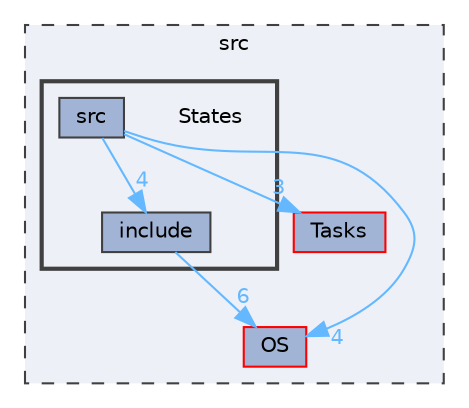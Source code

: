 digraph "src/States"
{
 // LATEX_PDF_SIZE
  bgcolor="transparent";
  edge [fontname=Helvetica,fontsize=10,labelfontname=Helvetica,labelfontsize=10];
  node [fontname=Helvetica,fontsize=10,shape=box,height=0.2,width=0.4];
  compound=true
  subgraph clusterdir_68267d1309a1af8e8297ef4c3efbcdba {
    graph [ bgcolor="#edf0f7", pencolor="grey25", label="src", fontname=Helvetica,fontsize=10 style="filled,dashed", URL="dir_68267d1309a1af8e8297ef4c3efbcdba.html",tooltip=""]
  dir_15942c16c93f90974604cc5d8cedb2cd [label="Tasks", fillcolor="#a2b4d6", color="red", style="filled", URL="dir_15942c16c93f90974604cc5d8cedb2cd.html",tooltip=""];
  dir_54f5ad4811a0c3ecf9d1d7b037b5d3a4 [label="OS", fillcolor="#a2b4d6", color="red", style="filled", URL="dir_54f5ad4811a0c3ecf9d1d7b037b5d3a4.html",tooltip=""];
  subgraph clusterdir_418f1c0c7a7af3f93e93ef60c934c206 {
    graph [ bgcolor="#edf0f7", pencolor="grey25", label="", fontname=Helvetica,fontsize=10 style="filled,bold", URL="dir_418f1c0c7a7af3f93e93ef60c934c206.html",tooltip=""]
    dir_418f1c0c7a7af3f93e93ef60c934c206 [shape=plaintext, label="States"];
  dir_343d71e2e7bcc7ac58105c144231f9ab [label="include", fillcolor="#a2b4d6", color="grey25", style="filled", URL="dir_343d71e2e7bcc7ac58105c144231f9ab.html",tooltip=""];
  dir_1d25621f5dd2551b7dc544efeace19a0 [label="src", fillcolor="#a2b4d6", color="grey25", style="filled", URL="dir_1d25621f5dd2551b7dc544efeace19a0.html",tooltip=""];
  }
  }
  dir_343d71e2e7bcc7ac58105c144231f9ab->dir_54f5ad4811a0c3ecf9d1d7b037b5d3a4 [headlabel="6", labeldistance=1.5 headhref="dir_000001_000003.html" href="dir_000001_000003.html" color="steelblue1" fontcolor="steelblue1"];
  dir_1d25621f5dd2551b7dc544efeace19a0->dir_15942c16c93f90974604cc5d8cedb2cd [headlabel="3", labeldistance=1.5 headhref="dir_000006_000009.html" href="dir_000006_000009.html" color="steelblue1" fontcolor="steelblue1"];
  dir_1d25621f5dd2551b7dc544efeace19a0->dir_343d71e2e7bcc7ac58105c144231f9ab [headlabel="4", labeldistance=1.5 headhref="dir_000006_000001.html" href="dir_000006_000001.html" color="steelblue1" fontcolor="steelblue1"];
  dir_1d25621f5dd2551b7dc544efeace19a0->dir_54f5ad4811a0c3ecf9d1d7b037b5d3a4 [headlabel="4", labeldistance=1.5 headhref="dir_000006_000003.html" href="dir_000006_000003.html" color="steelblue1" fontcolor="steelblue1"];
}
